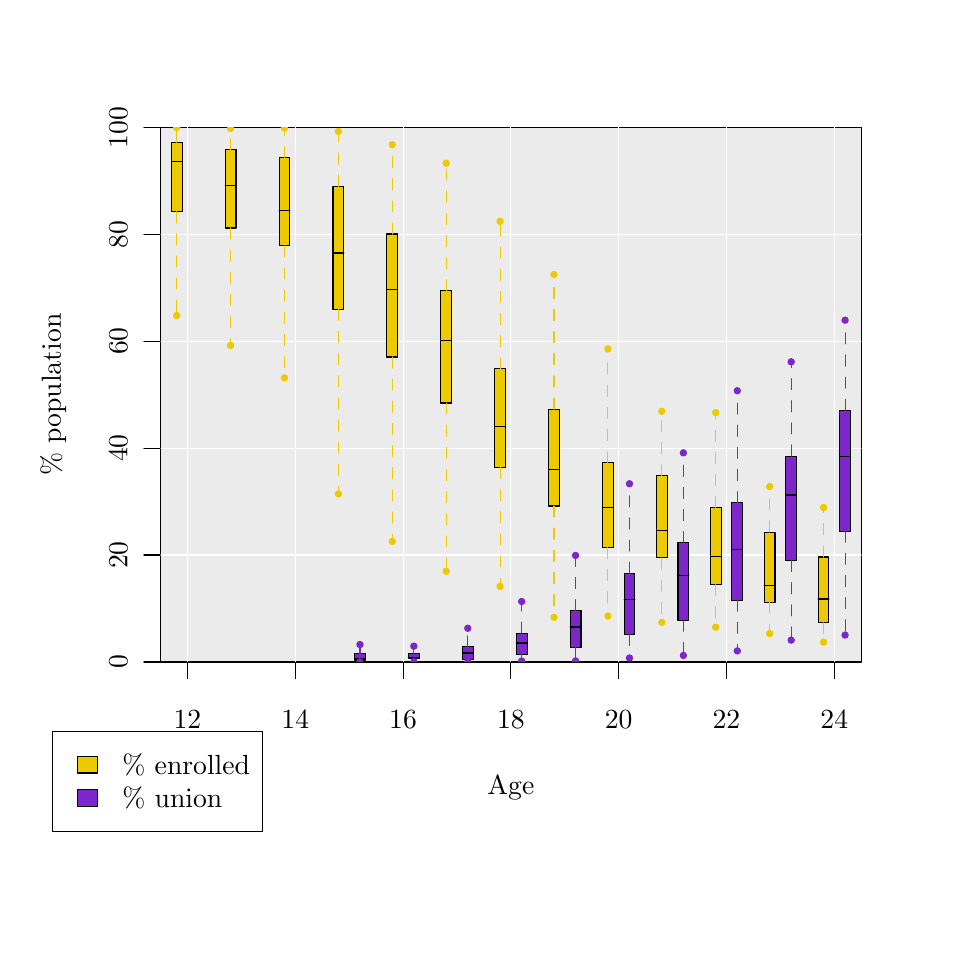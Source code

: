 % Created by tikzDevice version 0.6.1 on 2011-11-10 11:22:17
% !TEX encoding = UTF-8 Unicode
\begin{tikzpicture}[x=1pt,y=1pt]
\definecolor[named]{drawColor}{rgb}{0.00,0.00,0.00}
\definecolor[named]{fillColor}{rgb}{1.00,1.00,1.00}
\fill[color=fillColor,] (0,0) rectangle (325.21,325.21);
\begin{scope}
\path[clip] (  0.00,  0.00) rectangle (325.21,325.21);
\definecolor[named]{drawColor}{rgb}{0.22,0.00,0.33}
\definecolor[named]{drawColor}{rgb}{0.00,0.00,0.00}

\draw[color=drawColor,line cap=round,line join=round,fill opacity=0.00,] ( 57.74, 96.00) -- (291.48, 96.00);

\draw[color=drawColor,line cap=round,line join=round,fill opacity=0.00,] ( 57.74, 96.00) -- ( 57.74, 90.00);

\draw[color=drawColor,line cap=round,line join=round,fill opacity=0.00,] ( 96.70, 96.00) -- ( 96.70, 90.00);

\draw[color=drawColor,line cap=round,line join=round,fill opacity=0.00,] (135.65, 96.00) -- (135.65, 90.00);

\draw[color=drawColor,line cap=round,line join=round,fill opacity=0.00,] (174.61, 96.00) -- (174.61, 90.00);

\draw[color=drawColor,line cap=round,line join=round,fill opacity=0.00,] (213.56, 96.00) -- (213.56, 90.00);

\draw[color=drawColor,line cap=round,line join=round,fill opacity=0.00,] (252.52, 96.00) -- (252.52, 90.00);

\draw[color=drawColor,line cap=round,line join=round,fill opacity=0.00,] (291.48, 96.00) -- (291.48, 90.00);

\node[color=drawColor,anchor=base,inner sep=0pt, outer sep=0pt, scale=  1.00] at ( 57.74, 72.00) {12%
};

\node[color=drawColor,anchor=base,inner sep=0pt, outer sep=0pt, scale=  1.00] at ( 96.70, 72.00) {14%
};

\node[color=drawColor,anchor=base,inner sep=0pt, outer sep=0pt, scale=  1.00] at (135.65, 72.00) {16%
};

\node[color=drawColor,anchor=base,inner sep=0pt, outer sep=0pt, scale=  1.00] at (174.61, 72.00) {18%
};

\node[color=drawColor,anchor=base,inner sep=0pt, outer sep=0pt, scale=  1.00] at (213.56, 72.00) {20%
};

\node[color=drawColor,anchor=base,inner sep=0pt, outer sep=0pt, scale=  1.00] at (252.52, 72.00) {22%
};

\node[color=drawColor,anchor=base,inner sep=0pt, outer sep=0pt, scale=  1.00] at (291.48, 72.00) {24%
};

\draw[color=drawColor,line cap=round,line join=round,fill opacity=0.00,] ( 48.00, 96.00) -- ( 48.00,289.21);

\draw[color=drawColor,line cap=round,line join=round,fill opacity=0.00,] ( 48.00, 96.00) -- ( 42.00, 96.00);

\draw[color=drawColor,line cap=round,line join=round,fill opacity=0.00,] ( 48.00,134.64) -- ( 42.00,134.64);

\draw[color=drawColor,line cap=round,line join=round,fill opacity=0.00,] ( 48.00,173.29) -- ( 42.00,173.29);

\draw[color=drawColor,line cap=round,line join=round,fill opacity=0.00,] ( 48.00,211.93) -- ( 42.00,211.93);

\draw[color=drawColor,line cap=round,line join=round,fill opacity=0.00,] ( 48.00,250.57) -- ( 42.00,250.57);

\draw[color=drawColor,line cap=round,line join=round,fill opacity=0.00,] ( 48.00,289.21) -- ( 42.00,289.21);

\node[rotate= 90.00,color=drawColor,anchor=base,inner sep=0pt, outer sep=0pt, scale=  1.00] at ( 36.00, 96.00) {0%
};

\node[rotate= 90.00,color=drawColor,anchor=base,inner sep=0pt, outer sep=0pt, scale=  1.00] at ( 36.00,134.64) {20%
};

\node[rotate= 90.00,color=drawColor,anchor=base,inner sep=0pt, outer sep=0pt, scale=  1.00] at ( 36.00,173.29) {40%
};

\node[rotate= 90.00,color=drawColor,anchor=base,inner sep=0pt, outer sep=0pt, scale=  1.00] at ( 36.00,211.93) {60%
};

\node[rotate= 90.00,color=drawColor,anchor=base,inner sep=0pt, outer sep=0pt, scale=  1.00] at ( 36.00,250.57) {80%
};

\node[rotate= 90.00,color=drawColor,anchor=base,inner sep=0pt, outer sep=0pt, scale=  1.00] at ( 36.00,289.21) {100%
};

\draw[color=drawColor,line cap=round,line join=round,fill opacity=0.00,] ( 48.00, 96.00) --
	(301.21, 96.00) --
	(301.21,289.21) --
	( 48.00,289.21) --
	( 48.00, 96.00);
\end{scope}
\begin{scope}
\path[clip] (  0.00,  0.00) rectangle (325.21,325.21);
\definecolor[named]{drawColor}{rgb}{0.22,0.00,0.33}
\definecolor[named]{drawColor}{rgb}{0.00,0.00,0.00}

\node[color=drawColor,anchor=base,inner sep=0pt, outer sep=0pt, scale=  1.00] at (174.61, 48.00) {Age%
};

\node[rotate= 90.00,color=drawColor,anchor=base,inner sep=0pt, outer sep=0pt, scale=  1.00] at ( 12.00,192.61) {\% population%
};
\end{scope}
\begin{scope}
\path[clip] ( 48.00, 96.00) rectangle (301.21,289.21);
\definecolor[named]{drawColor}{rgb}{0.22,0.00,0.33}
\definecolor[named]{drawColor}{rgb}{0.00,0.00,0.00}
\definecolor[named]{fillColor}{rgb}{0.92,0.92,0.92}

\draw[color=drawColor,line cap=round,line join=round,fill=fillColor,] ( 48.00, 96.00) rectangle (301.21,289.21);
\definecolor[named]{drawColor}{rgb}{1.00,1.00,1.00}

\draw[color=drawColor,line cap=round,line join=round,fill opacity=0.00,] ( 57.74, 96.00) -- ( 57.74,289.21);

\draw[color=drawColor,line cap=round,line join=round,fill opacity=0.00,] ( 96.70, 96.00) -- ( 96.70,289.21);

\draw[color=drawColor,line cap=round,line join=round,fill opacity=0.00,] (135.65, 96.00) -- (135.65,289.21);

\draw[color=drawColor,line cap=round,line join=round,fill opacity=0.00,] (174.61, 96.00) -- (174.61,289.21);

\draw[color=drawColor,line cap=round,line join=round,fill opacity=0.00,] (213.56, 96.00) -- (213.56,289.21);

\draw[color=drawColor,line cap=round,line join=round,fill opacity=0.00,] (252.52, 96.00) -- (252.52,289.21);

\draw[color=drawColor,line cap=round,line join=round,fill opacity=0.00,] (291.48, 96.00) -- (291.48,289.21);

\draw[color=drawColor,line cap=round,line join=round,fill opacity=0.00,] ( 48.00,134.64) -- (301.21,134.64);

\draw[color=drawColor,line cap=round,line join=round,fill opacity=0.00,] ( 48.00,173.29) -- (301.21,173.29);

\draw[color=drawColor,line cap=round,line join=round,fill opacity=0.00,] ( 48.00,211.93) -- (301.21,211.93);

\draw[color=drawColor,line cap=round,line join=round,fill opacity=0.00,] ( 48.00,250.57) -- (301.21,250.57);
\definecolor[named]{drawColor}{rgb}{0.00,0.00,0.00}
\definecolor[named]{fillColor}{rgb}{0.93,0.79,0.00}

\draw[color=drawColor,line cap=round,line join=round,fill=fillColor,] ( 51.90,258.73) rectangle ( 55.79,283.76);

\draw[color=drawColor,line cap=round,line join=round,fill opacity=0.00,] ( 51.90,276.85) -- ( 55.79,276.85);
\definecolor[named]{drawColor}{rgb}{0.93,0.79,0.00}

\draw[color=drawColor,dash pattern=on 4pt off 4pt ,line cap=round,line join=round,fill opacity=0.00,] ( 53.84,258.73) -- ( 53.84,221.18);

\draw[color=drawColor,dash pattern=on 4pt off 4pt ,line cap=round,line join=round,fill opacity=0.00,] ( 53.84,283.76) -- ( 53.84,289.10);

\draw[color=drawColor,line cap=round,line join=round,fill=fillColor,] ( 53.84,221.18) circle (  1.13);

\draw[color=drawColor,line cap=round,line join=round,fill=fillColor,] ( 53.84,289.10) circle (  1.13);
\definecolor[named]{drawColor}{rgb}{0.00,0.00,0.00}

\draw[color=drawColor,line cap=round,line join=round,fill=fillColor,] ( 71.37,252.82) rectangle ( 75.27,281.12);

\draw[color=drawColor,line cap=round,line join=round,fill opacity=0.00,] ( 71.37,268.03) -- ( 75.27,268.03);
\definecolor[named]{drawColor}{rgb}{0.93,0.79,0.00}

\draw[color=drawColor,dash pattern=on 4pt off 4pt ,line cap=round,line join=round,fill opacity=0.00,] ( 73.32,252.82) -- ( 73.32,210.38);

\draw[color=drawColor,dash pattern=on 4pt off 4pt ,line cap=round,line join=round,fill opacity=0.00,] ( 73.32,281.12) -- ( 73.32,288.81);

\draw[color=drawColor,line cap=round,line join=round,fill=fillColor,] ( 73.32,210.38) circle (  1.13);

\draw[color=drawColor,line cap=round,line join=round,fill=fillColor,] ( 73.32,288.81) circle (  1.13);
\definecolor[named]{drawColor}{rgb}{0.00,0.00,0.00}

\draw[color=drawColor,line cap=round,line join=round,fill=fillColor,] ( 90.85,246.36) rectangle ( 94.75,278.16);

\draw[color=drawColor,line cap=round,line join=round,fill opacity=0.00,] ( 90.85,259.29) -- ( 94.75,259.29);
\definecolor[named]{drawColor}{rgb}{0.93,0.79,0.00}

\draw[color=drawColor,dash pattern=on 4pt off 4pt ,line cap=round,line join=round,fill opacity=0.00,] ( 92.80,246.36) -- ( 92.80,198.65);

\draw[color=drawColor,dash pattern=on 4pt off 4pt ,line cap=round,line join=round,fill opacity=0.00,] ( 92.80,278.16) -- ( 92.80,288.97);

\draw[color=drawColor,line cap=round,line join=round,fill=fillColor,] ( 92.80,198.65) circle (  1.13);

\draw[color=drawColor,line cap=round,line join=round,fill=fillColor,] ( 92.80,288.97) circle (  1.13);
\definecolor[named]{drawColor}{rgb}{0.00,0.00,0.00}

\draw[color=drawColor,line cap=round,line join=round,fill=fillColor,] (110.33,223.43) rectangle (114.23,267.89);

\draw[color=drawColor,line cap=round,line join=round,fill opacity=0.00,] (110.33,243.80) -- (114.23,243.80);
\definecolor[named]{drawColor}{rgb}{0.93,0.79,0.00}

\draw[color=drawColor,dash pattern=on 4pt off 4pt ,line cap=round,line join=round,fill opacity=0.00,] (112.28,223.43) -- (112.28,156.74);

\draw[color=drawColor,dash pattern=on 4pt off 4pt ,line cap=round,line join=round,fill opacity=0.00,] (112.28,267.89) -- (112.28,287.71);

\draw[color=drawColor,line cap=round,line join=round,fill=fillColor,] (112.28,156.74) circle (  1.13);

\draw[color=drawColor,line cap=round,line join=round,fill=fillColor,] (112.28,287.71) circle (  1.13);
\definecolor[named]{drawColor}{rgb}{0.00,0.00,0.00}
\definecolor[named]{fillColor}{rgb}{0.49,0.15,0.80}

\draw[color=drawColor,line cap=round,line join=round,fill=fillColor,] (118.12, 96.73) rectangle (122.02, 98.96);

\draw[color=drawColor,line cap=round,line join=round,fill opacity=0.00,] (118.12, 97.26) -- (122.02, 97.26);
\definecolor[named]{drawColor}{rgb}{0.49,0.15,0.80}

\draw[color=drawColor,dash pattern=on 4pt off 4pt ,line cap=round,line join=round,fill opacity=0.00,] (120.07, 96.73) -- (120.07, 96.04);

\draw[color=drawColor,dash pattern=on 4pt off 4pt ,line cap=round,line join=round,fill opacity=0.00,] (120.07, 98.96) -- (120.07,102.30);

\draw[color=drawColor,line cap=round,line join=round,fill=fillColor,] (120.07, 96.04) circle (  1.13);

\draw[color=drawColor,line cap=round,line join=round,fill=fillColor,] (120.07,102.30) circle (  1.13);
\definecolor[named]{drawColor}{rgb}{0.00,0.00,0.00}
\definecolor[named]{fillColor}{rgb}{0.93,0.79,0.00}

\draw[color=drawColor,line cap=round,line join=round,fill=fillColor,] (129.81,206.21) rectangle (133.70,250.64);

\draw[color=drawColor,line cap=round,line join=round,fill opacity=0.00,] (129.81,230.57) -- (133.70,230.57);
\definecolor[named]{drawColor}{rgb}{0.93,0.79,0.00}

\draw[color=drawColor,dash pattern=on 4pt off 4pt ,line cap=round,line join=round,fill opacity=0.00,] (131.76,206.21) -- (131.76,139.56);

\draw[color=drawColor,dash pattern=on 4pt off 4pt ,line cap=round,line join=round,fill opacity=0.00,] (131.76,250.64) -- (131.76,282.93);

\draw[color=drawColor,line cap=round,line join=round,fill=fillColor,] (131.76,139.56) circle (  1.13);

\draw[color=drawColor,line cap=round,line join=round,fill=fillColor,] (131.76,282.93) circle (  1.13);
\definecolor[named]{drawColor}{rgb}{0.00,0.00,0.00}
\definecolor[named]{fillColor}{rgb}{0.49,0.15,0.80}

\draw[color=drawColor,line cap=round,line join=round,fill=fillColor,] (137.60, 97.30) rectangle (141.49, 99.07);

\draw[color=drawColor,line cap=round,line join=round,fill opacity=0.00,] (137.60, 97.78) -- (141.49, 97.78);
\definecolor[named]{drawColor}{rgb}{0.49,0.15,0.80}

\draw[color=drawColor,dash pattern=on 4pt off 4pt ,line cap=round,line join=round,fill opacity=0.00,] (139.55, 97.30) -- (139.55, 96.09);

\draw[color=drawColor,dash pattern=on 4pt off 4pt ,line cap=round,line join=round,fill opacity=0.00,] (139.55, 99.07) -- (139.55,101.72);

\draw[color=drawColor,line cap=round,line join=round,fill=fillColor,] (139.55, 96.09) circle (  1.13);

\draw[color=drawColor,line cap=round,line join=round,fill=fillColor,] (139.55,101.72) circle (  1.13);
\definecolor[named]{drawColor}{rgb}{0.00,0.00,0.00}
\definecolor[named]{fillColor}{rgb}{0.93,0.79,0.00}

\draw[color=drawColor,line cap=round,line join=round,fill=fillColor,] (149.29,189.57) rectangle (153.18,230.10);

\draw[color=drawColor,line cap=round,line join=round,fill opacity=0.00,] (149.29,212.09) -- (153.18,212.09);
\definecolor[named]{drawColor}{rgb}{0.93,0.79,0.00}

\draw[color=drawColor,dash pattern=on 4pt off 4pt ,line cap=round,line join=round,fill opacity=0.00,] (151.23,189.57) -- (151.23,128.77);

\draw[color=drawColor,dash pattern=on 4pt off 4pt ,line cap=round,line join=round,fill opacity=0.00,] (151.23,230.10) -- (151.23,276.25);

\draw[color=drawColor,line cap=round,line join=round,fill=fillColor,] (151.23,128.77) circle (  1.13);

\draw[color=drawColor,line cap=round,line join=round,fill=fillColor,] (151.23,276.25) circle (  1.13);
\definecolor[named]{drawColor}{rgb}{0.00,0.00,0.00}
\definecolor[named]{fillColor}{rgb}{0.49,0.15,0.80}

\draw[color=drawColor,line cap=round,line join=round,fill=fillColor,] (157.08, 96.97) rectangle (160.97,101.46);

\draw[color=drawColor,line cap=round,line join=round,fill opacity=0.00,] (157.08, 99.23) -- (160.97, 99.23);
\definecolor[named]{drawColor}{rgb}{0.49,0.15,0.80}

\draw[color=drawColor,dash pattern=on 4pt off 4pt ,line cap=round,line join=round,fill opacity=0.00,] (159.03, 96.97) -- (159.03, 96.02);

\draw[color=drawColor,dash pattern=on 4pt off 4pt ,line cap=round,line join=round,fill opacity=0.00,] (159.03,101.46) -- (159.03,108.19);

\draw[color=drawColor,line cap=round,line join=round,fill=fillColor,] (159.03, 96.02) circle (  1.13);

\draw[color=drawColor,line cap=round,line join=round,fill=fillColor,] (159.03,108.19) circle (  1.13);
\definecolor[named]{drawColor}{rgb}{0.00,0.00,0.00}
\definecolor[named]{fillColor}{rgb}{0.93,0.79,0.00}

\draw[color=drawColor,line cap=round,line join=round,fill=fillColor,] (168.76,166.33) rectangle (172.66,201.90);

\draw[color=drawColor,line cap=round,line join=round,fill opacity=0.00,] (168.76,181.15) -- (172.66,181.15);
\definecolor[named]{drawColor}{rgb}{0.93,0.79,0.00}

\draw[color=drawColor,dash pattern=on 4pt off 4pt ,line cap=round,line join=round,fill opacity=0.00,] (170.71,166.33) -- (170.71,123.34);

\draw[color=drawColor,dash pattern=on 4pt off 4pt ,line cap=round,line join=round,fill opacity=0.00,] (170.71,201.90) -- (170.71,255.24);

\draw[color=drawColor,line cap=round,line join=round,fill=fillColor,] (170.71,123.34) circle (  1.13);

\draw[color=drawColor,line cap=round,line join=round,fill=fillColor,] (170.71,255.24) circle (  1.13);
\definecolor[named]{drawColor}{rgb}{0.00,0.00,0.00}
\definecolor[named]{fillColor}{rgb}{0.49,0.15,0.80}

\draw[color=drawColor,line cap=round,line join=round,fill=fillColor,] (176.56, 98.80) rectangle (180.45,106.43);

\draw[color=drawColor,line cap=round,line join=round,fill opacity=0.00,] (176.56,102.86) -- (180.45,102.86);
\definecolor[named]{drawColor}{rgb}{0.49,0.15,0.80}

\draw[color=drawColor,dash pattern=on 4pt off 4pt ,line cap=round,line join=round,fill opacity=0.00,] (178.50, 98.80) -- (178.50, 96.34);

\draw[color=drawColor,dash pattern=on 4pt off 4pt ,line cap=round,line join=round,fill opacity=0.00,] (178.50,106.43) -- (178.50,117.86);

\draw[color=drawColor,line cap=round,line join=round,fill=fillColor,] (178.50, 96.34) circle (  1.13);

\draw[color=drawColor,line cap=round,line join=round,fill=fillColor,] (178.50,117.86) circle (  1.13);
\definecolor[named]{drawColor}{rgb}{0.00,0.00,0.00}
\definecolor[named]{fillColor}{rgb}{0.93,0.79,0.00}

\draw[color=drawColor,line cap=round,line join=round,fill=fillColor,] (188.24,152.35) rectangle (192.14,187.38);

\draw[color=drawColor,line cap=round,line join=round,fill opacity=0.00,] (188.24,165.69) -- (192.14,165.69);
\definecolor[named]{drawColor}{rgb}{0.93,0.79,0.00}

\draw[color=drawColor,dash pattern=on 4pt off 4pt ,line cap=round,line join=round,fill opacity=0.00,] (190.19,152.35) -- (190.19,112.14);

\draw[color=drawColor,dash pattern=on 4pt off 4pt ,line cap=round,line join=round,fill opacity=0.00,] (190.19,187.38) -- (190.19,236.02);

\draw[color=drawColor,line cap=round,line join=round,fill=fillColor,] (190.19,112.14) circle (  1.13);

\draw[color=drawColor,line cap=round,line join=round,fill=fillColor,] (190.19,236.02) circle (  1.13);
\definecolor[named]{drawColor}{rgb}{0.00,0.00,0.00}
\definecolor[named]{fillColor}{rgb}{0.49,0.15,0.80}

\draw[color=drawColor,line cap=round,line join=round,fill=fillColor,] (196.03,101.23) rectangle (199.93,114.54);

\draw[color=drawColor,line cap=round,line join=round,fill opacity=0.00,] (196.03,108.65) -- (199.93,108.65);
\definecolor[named]{drawColor}{rgb}{0.49,0.15,0.80}

\draw[color=drawColor,dash pattern=on 4pt off 4pt ,line cap=round,line join=round,fill opacity=0.00,] (197.98,101.23) -- (197.98, 96.39);

\draw[color=drawColor,dash pattern=on 4pt off 4pt ,line cap=round,line join=round,fill opacity=0.00,] (197.98,114.54) -- (197.98,134.49);

\draw[color=drawColor,line cap=round,line join=round,fill=fillColor,] (197.98, 96.39) circle (  1.13);

\draw[color=drawColor,line cap=round,line join=round,fill=fillColor,] (197.98,134.49) circle (  1.13);
\definecolor[named]{drawColor}{rgb}{0.00,0.00,0.00}
\definecolor[named]{fillColor}{rgb}{0.93,0.79,0.00}

\draw[color=drawColor,line cap=round,line join=round,fill=fillColor,] (207.72,137.39) rectangle (211.62,168.02);

\draw[color=drawColor,line cap=round,line join=round,fill opacity=0.00,] (207.72,151.93) -- (211.62,151.93);
\definecolor[named]{drawColor}{rgb}{0.93,0.79,0.00}

\draw[color=drawColor,dash pattern=on 4pt off 4pt ,line cap=round,line join=round,fill opacity=0.00,] (209.67,137.39) -- (209.67,112.61);

\draw[color=drawColor,dash pattern=on 4pt off 4pt ,line cap=round,line join=round,fill opacity=0.00,] (209.67,168.02) -- (209.67,209.12);

\draw[color=drawColor,line cap=round,line join=round,fill=fillColor,] (209.67,112.61) circle (  1.13);

\draw[color=drawColor,line cap=round,line join=round,fill=fillColor,] (209.67,209.12) circle (  1.13);
\definecolor[named]{drawColor}{rgb}{0.00,0.00,0.00}
\definecolor[named]{fillColor}{rgb}{0.49,0.15,0.80}

\draw[color=drawColor,line cap=round,line join=round,fill=fillColor,] (215.51,106.02) rectangle (219.41,128.04);

\draw[color=drawColor,line cap=round,line join=round,fill opacity=0.00,] (215.51,118.57) -- (219.41,118.57);
\definecolor[named]{drawColor}{rgb}{0.49,0.15,0.80}

\draw[color=drawColor,dash pattern=on 4pt off 4pt ,line cap=round,line join=round,fill opacity=0.00,] (217.46,106.02) -- (217.46, 97.44);

\draw[color=drawColor,dash pattern=on 4pt off 4pt ,line cap=round,line join=round,fill opacity=0.00,] (217.46,128.04) -- (217.46,160.40);

\draw[color=drawColor,line cap=round,line join=round,fill=fillColor,] (217.46, 97.44) circle (  1.13);

\draw[color=drawColor,line cap=round,line join=round,fill=fillColor,] (217.46,160.40) circle (  1.13);
\definecolor[named]{drawColor}{rgb}{0.00,0.00,0.00}
\definecolor[named]{fillColor}{rgb}{0.93,0.79,0.00}

\draw[color=drawColor,line cap=round,line join=round,fill=fillColor,] (227.20,133.60) rectangle (231.09,163.24);

\draw[color=drawColor,line cap=round,line join=round,fill opacity=0.00,] (227.20,143.49) -- (231.09,143.49);
\definecolor[named]{drawColor}{rgb}{0.93,0.79,0.00}

\draw[color=drawColor,dash pattern=on 4pt off 4pt ,line cap=round,line join=round,fill opacity=0.00,] (229.15,133.60) -- (229.15,110.30);

\draw[color=drawColor,dash pattern=on 4pt off 4pt ,line cap=round,line join=round,fill opacity=0.00,] (229.15,163.24) -- (229.15,186.60);

\draw[color=drawColor,line cap=round,line join=round,fill=fillColor,] (229.15,110.30) circle (  1.13);

\draw[color=drawColor,line cap=round,line join=round,fill=fillColor,] (229.15,186.60) circle (  1.13);
\definecolor[named]{drawColor}{rgb}{0.00,0.00,0.00}
\definecolor[named]{fillColor}{rgb}{0.49,0.15,0.80}

\draw[color=drawColor,line cap=round,line join=round,fill=fillColor,] (234.99,111.06) rectangle (238.89,139.11);

\draw[color=drawColor,line cap=round,line join=round,fill opacity=0.00,] (234.99,127.26) -- (238.89,127.26);
\definecolor[named]{drawColor}{rgb}{0.49,0.15,0.80}

\draw[color=drawColor,dash pattern=on 4pt off 4pt ,line cap=round,line join=round,fill opacity=0.00,] (236.94,111.06) -- (236.94, 98.36);

\draw[color=drawColor,dash pattern=on 4pt off 4pt ,line cap=round,line join=round,fill opacity=0.00,] (236.94,139.11) -- (236.94,171.57);

\draw[color=drawColor,line cap=round,line join=round,fill=fillColor,] (236.94, 98.36) circle (  1.13);

\draw[color=drawColor,line cap=round,line join=round,fill=fillColor,] (236.94,171.57) circle (  1.13);
\definecolor[named]{drawColor}{rgb}{0.00,0.00,0.00}
\definecolor[named]{fillColor}{rgb}{0.93,0.79,0.00}

\draw[color=drawColor,line cap=round,line join=round,fill=fillColor,] (246.68,123.96) rectangle (250.57,151.73);

\draw[color=drawColor,line cap=round,line join=round,fill opacity=0.00,] (246.68,134.17) -- (250.57,134.17);
\definecolor[named]{drawColor}{rgb}{0.93,0.79,0.00}

\draw[color=drawColor,dash pattern=on 4pt off 4pt ,line cap=round,line join=round,fill opacity=0.00,] (248.62,123.96) -- (248.62,108.59);

\draw[color=drawColor,dash pattern=on 4pt off 4pt ,line cap=round,line join=round,fill opacity=0.00,] (248.62,151.73) -- (248.62,186.12);

\draw[color=drawColor,line cap=round,line join=round,fill=fillColor,] (248.62,108.59) circle (  1.13);

\draw[color=drawColor,line cap=round,line join=round,fill=fillColor,] (248.62,186.12) circle (  1.13);
\definecolor[named]{drawColor}{rgb}{0.00,0.00,0.00}
\definecolor[named]{fillColor}{rgb}{0.49,0.15,0.80}

\draw[color=drawColor,line cap=round,line join=round,fill=fillColor,] (254.47,118.35) rectangle (258.36,153.56);

\draw[color=drawColor,line cap=round,line join=round,fill opacity=0.00,] (254.47,136.57) -- (258.36,136.57);
\definecolor[named]{drawColor}{rgb}{0.49,0.15,0.80}

\draw[color=drawColor,dash pattern=on 4pt off 4pt ,line cap=round,line join=round,fill opacity=0.00,] (256.42,118.35) -- (256.42,100.01);

\draw[color=drawColor,dash pattern=on 4pt off 4pt ,line cap=round,line join=round,fill opacity=0.00,] (256.42,153.56) -- (256.42,194.02);

\draw[color=drawColor,line cap=round,line join=round,fill=fillColor,] (256.42,100.01) circle (  1.13);

\draw[color=drawColor,line cap=round,line join=round,fill=fillColor,] (256.42,194.02) circle (  1.13);
\definecolor[named]{drawColor}{rgb}{0.00,0.00,0.00}
\definecolor[named]{fillColor}{rgb}{0.93,0.79,0.00}

\draw[color=drawColor,line cap=round,line join=round,fill=fillColor,] (266.15,117.52) rectangle (270.05,142.94);

\draw[color=drawColor,line cap=round,line join=round,fill opacity=0.00,] (266.15,123.69) -- (270.05,123.69);
\definecolor[named]{drawColor}{rgb}{0.93,0.79,0.00}

\draw[color=drawColor,dash pattern=on 4pt off 4pt ,line cap=round,line join=round,fill opacity=0.00,] (268.10,117.52) -- (268.10,106.28);

\draw[color=drawColor,dash pattern=on 4pt off 4pt ,line cap=round,line join=round,fill opacity=0.00,] (268.10,142.94) -- (268.10,159.39);

\draw[color=drawColor,line cap=round,line join=round,fill=fillColor,] (268.10,106.28) circle (  1.13);

\draw[color=drawColor,line cap=round,line join=round,fill=fillColor,] (268.10,159.39) circle (  1.13);
\definecolor[named]{drawColor}{rgb}{0.00,0.00,0.00}
\definecolor[named]{fillColor}{rgb}{0.49,0.15,0.80}

\draw[color=drawColor,line cap=round,line join=round,fill=fillColor,] (273.95,132.66) rectangle (277.84,170.41);

\draw[color=drawColor,line cap=round,line join=round,fill opacity=0.00,] (273.95,156.33) -- (277.84,156.33);
\definecolor[named]{drawColor}{rgb}{0.49,0.15,0.80}

\draw[color=drawColor,dash pattern=on 4pt off 4pt ,line cap=round,line join=round,fill opacity=0.00,] (275.89,132.66) -- (275.89,103.90);

\draw[color=drawColor,dash pattern=on 4pt off 4pt ,line cap=round,line join=round,fill opacity=0.00,] (275.89,170.41) -- (275.89,204.46);

\draw[color=drawColor,line cap=round,line join=round,fill=fillColor,] (275.89,103.90) circle (  1.13);

\draw[color=drawColor,line cap=round,line join=round,fill=fillColor,] (275.89,204.46) circle (  1.13);
\definecolor[named]{drawColor}{rgb}{0.00,0.00,0.00}
\definecolor[named]{fillColor}{rgb}{0.93,0.79,0.00}

\draw[color=drawColor,line cap=round,line join=round,fill=fillColor,] (285.63,110.22) rectangle (289.53,133.94);

\draw[color=drawColor,line cap=round,line join=round,fill opacity=0.00,] (285.63,118.77) -- (289.53,118.77);
\definecolor[named]{drawColor}{rgb}{0.93,0.79,0.00}

\draw[color=drawColor,dash pattern=on 4pt off 4pt ,line cap=round,line join=round,fill opacity=0.00,] (287.58,110.22) -- (287.58,103.19);

\draw[color=drawColor,dash pattern=on 4pt off 4pt ,line cap=round,line join=round,fill opacity=0.00,] (287.58,133.94) -- (287.58,151.84);

\draw[color=drawColor,line cap=round,line join=round,fill=fillColor,] (287.58,103.19) circle (  1.13);

\draw[color=drawColor,line cap=round,line join=round,fill=fillColor,] (287.58,151.84) circle (  1.13);
\definecolor[named]{drawColor}{rgb}{0.00,0.00,0.00}
\definecolor[named]{fillColor}{rgb}{0.49,0.15,0.80}

\draw[color=drawColor,line cap=round,line join=round,fill=fillColor,] (293.42,143.28) rectangle (297.32,186.95);

\draw[color=drawColor,line cap=round,line join=round,fill opacity=0.00,] (293.42,170.27) -- (297.32,170.27);
\definecolor[named]{drawColor}{rgb}{0.49,0.15,0.80}

\draw[color=drawColor,dash pattern=on 4pt off 4pt ,line cap=round,line join=round,fill opacity=0.00,] (295.37,143.28) -- (295.37,105.72);

\draw[color=drawColor,dash pattern=on 4pt off 4pt ,line cap=round,line join=round,fill opacity=0.00,] (295.37,186.95) -- (295.37,219.52);

\draw[color=drawColor,line cap=round,line join=round,fill=fillColor,] (295.37,105.72) circle (  1.13);

\draw[color=drawColor,line cap=round,line join=round,fill=fillColor,] (295.37,219.52) circle (  1.13);
\end{scope}
\begin{scope}
\path[clip] (  0.00,  0.00) rectangle (325.21,325.21);
\definecolor[named]{drawColor}{rgb}{0.22,0.00,0.33}
\definecolor[named]{drawColor}{rgb}{0.00,0.00,0.00}

\draw[color=drawColor,line cap=round,line join=round,fill opacity=0.00,] (  9.04, 70.88) rectangle ( 84.87, 34.88);
\definecolor[named]{fillColor}{rgb}{0.93,0.79,0.00}

\draw[color=drawColor,line cap=round,line join=round,fill=fillColor,] ( 18.04, 61.88) rectangle ( 25.24, 55.88);
\definecolor[named]{fillColor}{rgb}{0.49,0.15,0.80}

\draw[color=drawColor,line cap=round,line join=round,fill=fillColor,] ( 18.04, 49.88) rectangle ( 25.24, 43.88);

\node[color=drawColor,anchor=base west,inner sep=0pt, outer sep=0pt, scale=  1.00] at ( 34.24, 55.44) {\% enrolled%
};

\node[color=drawColor,anchor=base west,inner sep=0pt, outer sep=0pt, scale=  1.00] at ( 34.24, 43.44) {\% union%
};
\end{scope}
\end{tikzpicture}
